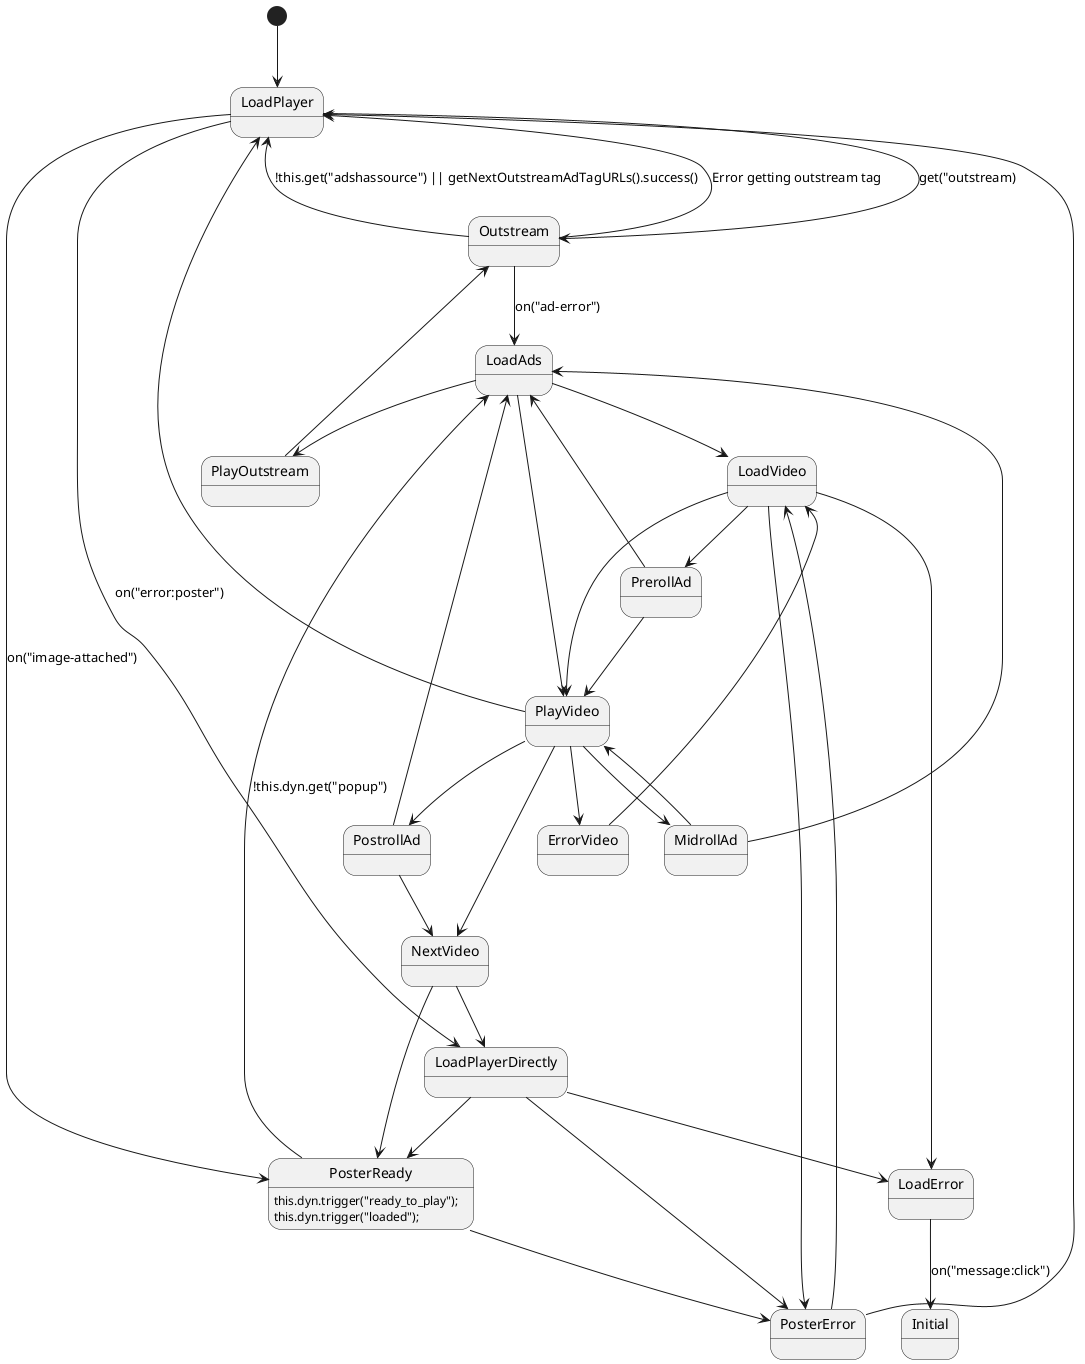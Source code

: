 @startuml
[*] --> LoadPlayer
LoadPlayer --> Outstream : get("outstream)
LoadPlayer --> LoadPlayerDirectly : on("error:poster")
LoadPlayer -->  PosterReady : on("image-attached")

Outstream --> LoadPlayer : !this.get("adshassource") || getNextOutstreamAdTagURLs().success()
Outstream --> LoadAds : on("ad-error")
Outstream --> LoadPlayer : Error getting outstream tag

LoadPlayerDirectly --> LoadError
LoadPlayerDirectly --> PosterError
LoadPlayerDirectly --> PosterReady

PosterReady : this.dyn.trigger("ready_to_play");
PosterReady : this.dyn.trigger("loaded");
PosterReady --> PosterError
PosterReady --> LoadAds : !this.dyn.get("popup")

LoadAds --> LoadVideo
LoadAds --> PlayOutstream
LoadAds --> PlayVideo

LoadError --> Initial : on("message:click")

PosterError --> LoadVideo
PosterError --> LoadPlayer

LoadVideo --> PrerollAd
LoadVideo --> LoadError
LoadVideo --> PosterError
LoadVideo --> PlayVideo

PlayOutstream --> Outstream

PlayVideo --> MidrollAd
PlayVideo --> PostrollAd
PlayVideo --> LoadPlayer
PlayVideo --> NextVideo
PlayVideo --> ErrorVideo

PrerollAd --> LoadAds
PrerollAd --> PlayVideo

MidrollAd --> LoadAds
MidrollAd --> PlayVideo

PostrollAd --> LoadAds
PostrollAd --> NextVideo

NextVideo --> LoadPlayerDirectly
NextVideo --> PosterReady

ErrorVideo --> LoadVideo
@enduml
